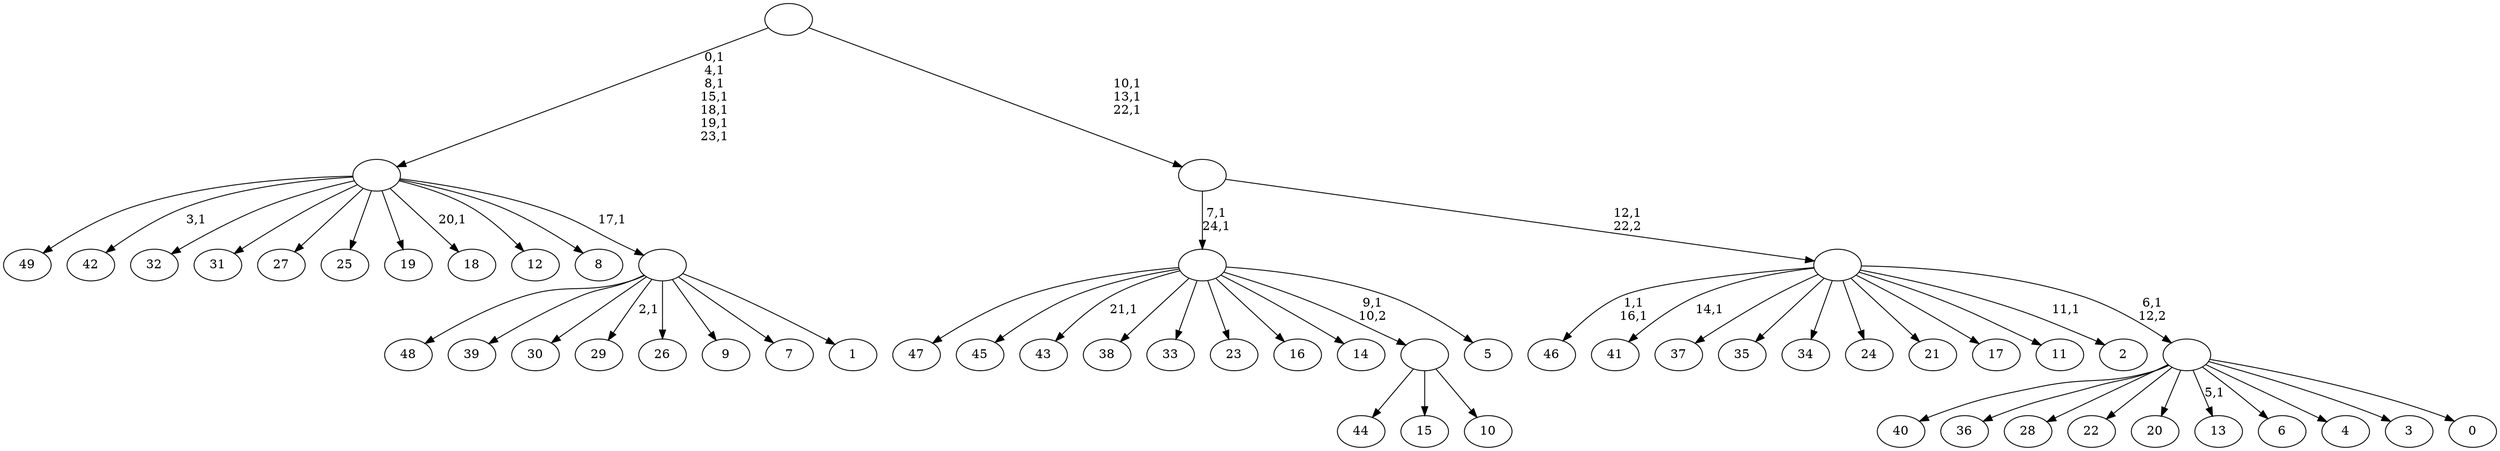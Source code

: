 digraph T {
	75 [label="49"]
	74 [label="48"]
	73 [label="47"]
	72 [label="46"]
	69 [label="45"]
	68 [label="44"]
	67 [label="43"]
	65 [label="42"]
	63 [label="41"]
	61 [label="40"]
	60 [label="39"]
	59 [label="38"]
	58 [label="37"]
	57 [label="36"]
	56 [label="35"]
	55 [label="34"]
	54 [label="33"]
	53 [label="32"]
	52 [label="31"]
	51 [label="30"]
	50 [label="29"]
	48 [label="28"]
	47 [label="27"]
	46 [label="26"]
	45 [label="25"]
	44 [label="24"]
	43 [label="23"]
	42 [label="22"]
	41 [label="21"]
	40 [label="20"]
	39 [label="19"]
	38 [label="18"]
	36 [label="17"]
	35 [label="16"]
	34 [label="15"]
	33 [label="14"]
	32 [label="13"]
	30 [label="12"]
	29 [label="11"]
	28 [label="10"]
	27 [label=""]
	26 [label="9"]
	25 [label="8"]
	24 [label="7"]
	23 [label="6"]
	22 [label="5"]
	21 [label=""]
	19 [label="4"]
	18 [label="3"]
	17 [label="2"]
	15 [label="1"]
	14 [label=""]
	13 [label=""]
	6 [label="0"]
	5 [label=""]
	4 [label=""]
	3 [label=""]
	0 [label=""]
	27 -> 68 [label=""]
	27 -> 34 [label=""]
	27 -> 28 [label=""]
	21 -> 67 [label="21,1"]
	21 -> 73 [label=""]
	21 -> 69 [label=""]
	21 -> 59 [label=""]
	21 -> 54 [label=""]
	21 -> 43 [label=""]
	21 -> 35 [label=""]
	21 -> 33 [label=""]
	21 -> 27 [label="9,1\n10,2"]
	21 -> 22 [label=""]
	14 -> 50 [label="2,1"]
	14 -> 74 [label=""]
	14 -> 60 [label=""]
	14 -> 51 [label=""]
	14 -> 46 [label=""]
	14 -> 26 [label=""]
	14 -> 24 [label=""]
	14 -> 15 [label=""]
	13 -> 38 [label="20,1"]
	13 -> 65 [label="3,1"]
	13 -> 75 [label=""]
	13 -> 53 [label=""]
	13 -> 52 [label=""]
	13 -> 47 [label=""]
	13 -> 45 [label=""]
	13 -> 39 [label=""]
	13 -> 30 [label=""]
	13 -> 25 [label=""]
	13 -> 14 [label="17,1"]
	5 -> 32 [label="5,1"]
	5 -> 61 [label=""]
	5 -> 57 [label=""]
	5 -> 48 [label=""]
	5 -> 42 [label=""]
	5 -> 40 [label=""]
	5 -> 23 [label=""]
	5 -> 19 [label=""]
	5 -> 18 [label=""]
	5 -> 6 [label=""]
	4 -> 17 [label="11,1"]
	4 -> 63 [label="14,1"]
	4 -> 72 [label="1,1\n16,1"]
	4 -> 58 [label=""]
	4 -> 56 [label=""]
	4 -> 55 [label=""]
	4 -> 44 [label=""]
	4 -> 41 [label=""]
	4 -> 36 [label=""]
	4 -> 29 [label=""]
	4 -> 5 [label="6,1\n12,2"]
	3 -> 21 [label="7,1\n24,1"]
	3 -> 4 [label="12,1\n22,2"]
	0 -> 3 [label="10,1\n13,1\n22,1"]
	0 -> 13 [label="0,1\n4,1\n8,1\n15,1\n18,1\n19,1\n23,1"]
}

